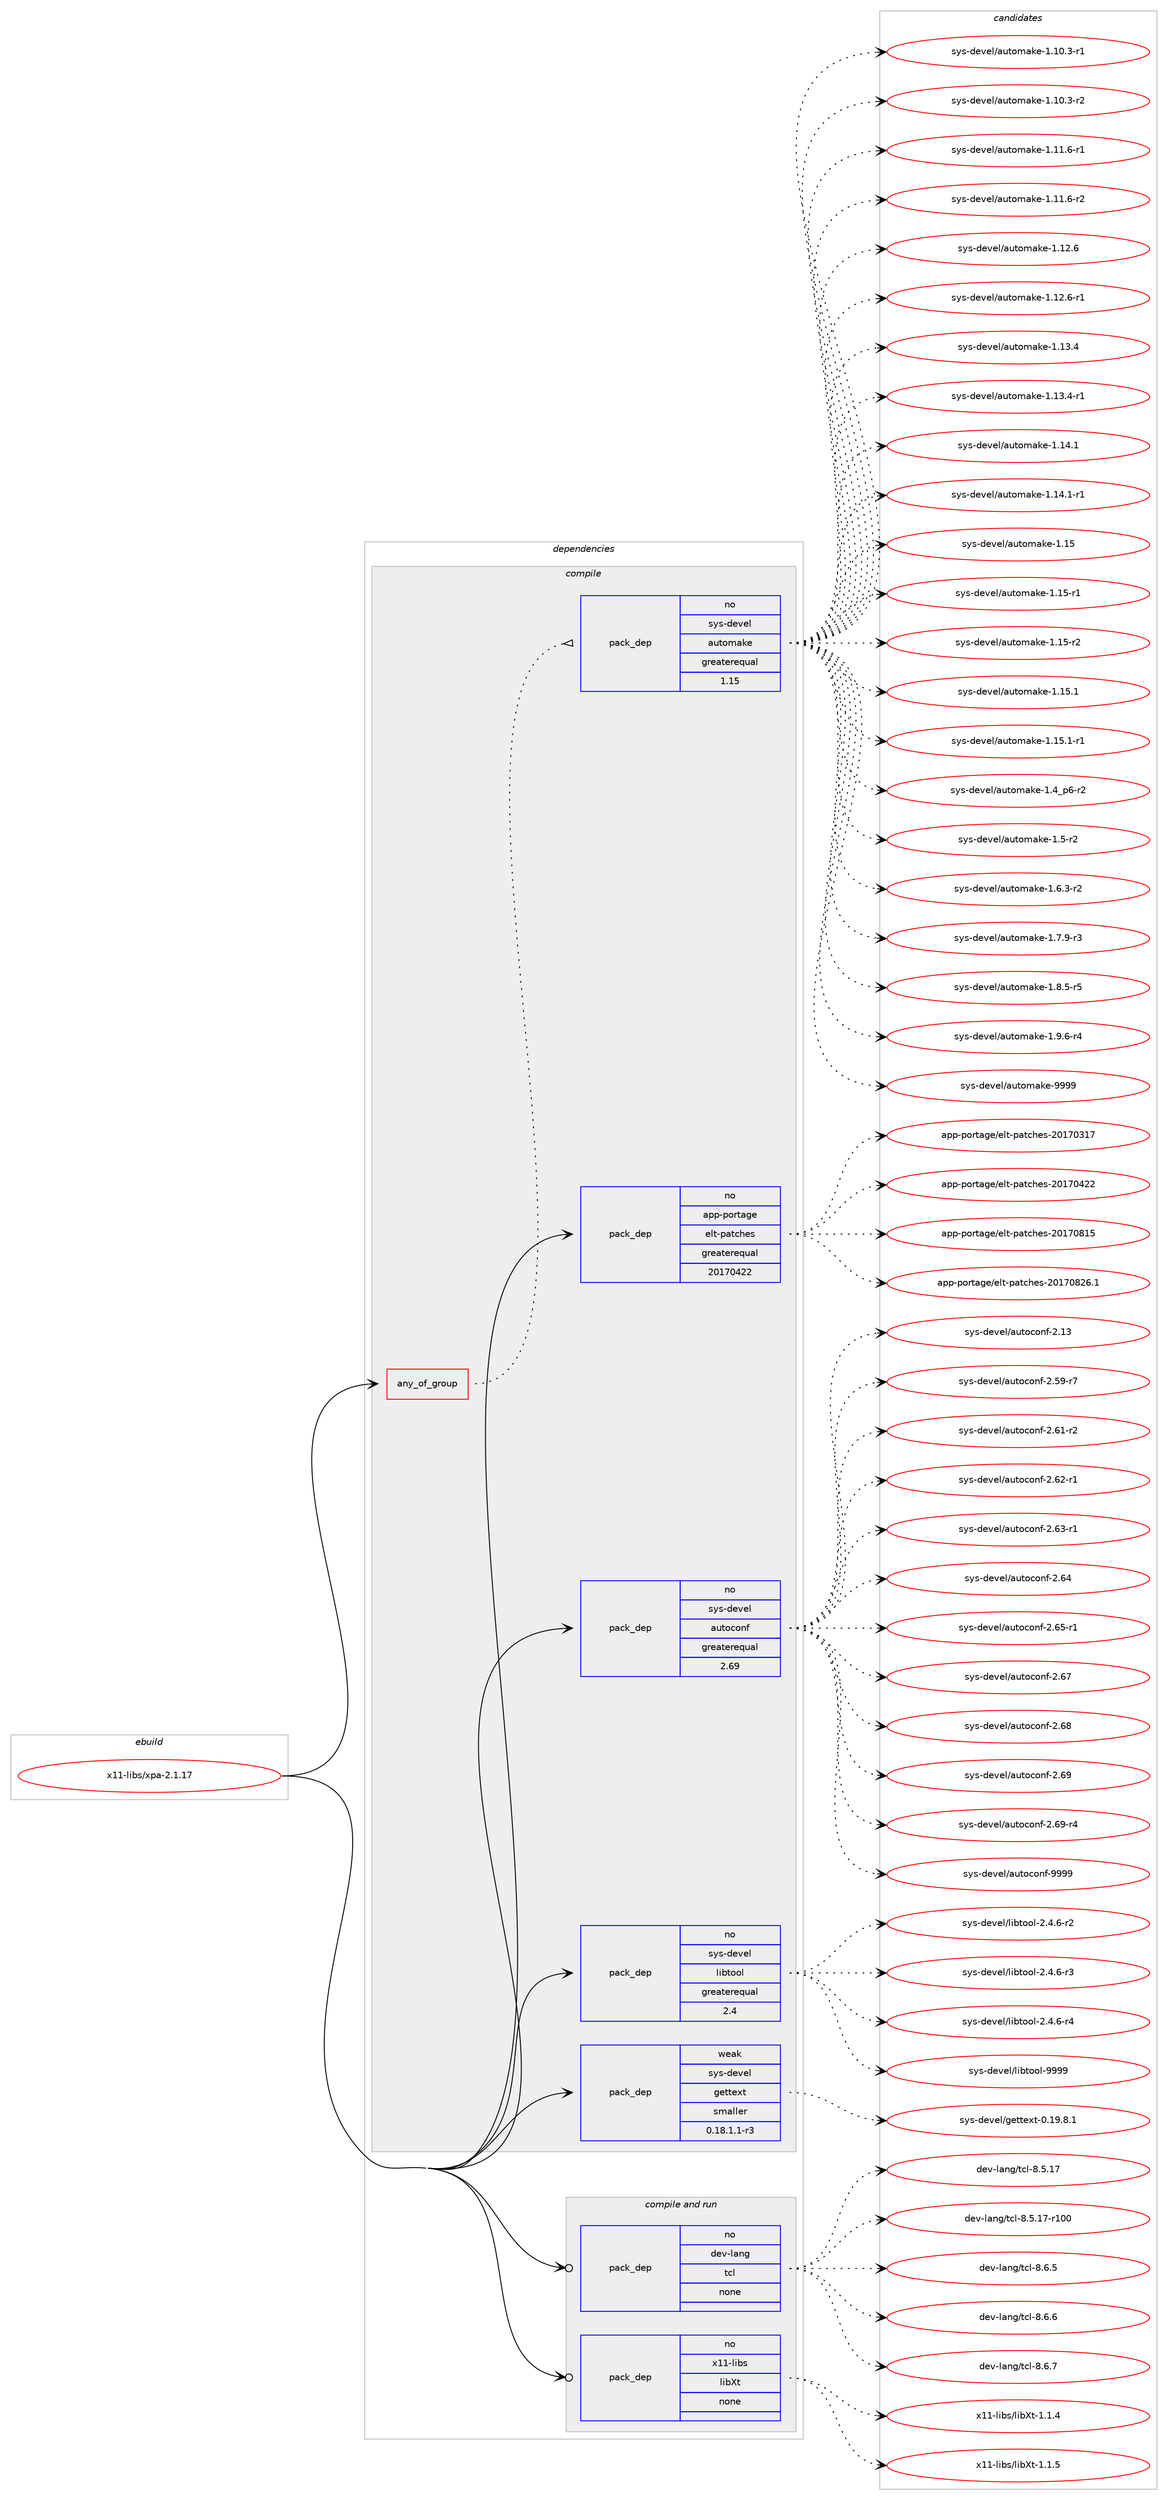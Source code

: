digraph prolog {

# *************
# Graph options
# *************

newrank=true;
concentrate=true;
compound=true;
graph [rankdir=LR,fontname=Helvetica,fontsize=10,ranksep=1.5];#, ranksep=2.5, nodesep=0.2];
edge  [arrowhead=vee];
node  [fontname=Helvetica,fontsize=10];

# **********
# The ebuild
# **********

subgraph cluster_leftcol {
color=gray;
rank=same;
label=<<i>ebuild</i>>;
id [label="x11-libs/xpa-2.1.17", color=red, width=4, href="../x11-libs/xpa-2.1.17.svg"];
}

# ****************
# The dependencies
# ****************

subgraph cluster_midcol {
color=gray;
label=<<i>dependencies</i>>;
subgraph cluster_compile {
fillcolor="#eeeeee";
style=filled;
label=<<i>compile</i>>;
subgraph any9427 {
dependency521407 [label=<<TABLE BORDER="0" CELLBORDER="1" CELLSPACING="0" CELLPADDING="4"><TR><TD CELLPADDING="10">any_of_group</TD></TR></TABLE>>, shape=none, color=red];subgraph pack388634 {
dependency521408 [label=<<TABLE BORDER="0" CELLBORDER="1" CELLSPACING="0" CELLPADDING="4" WIDTH="220"><TR><TD ROWSPAN="6" CELLPADDING="30">pack_dep</TD></TR><TR><TD WIDTH="110">no</TD></TR><TR><TD>sys-devel</TD></TR><TR><TD>automake</TD></TR><TR><TD>greaterequal</TD></TR><TR><TD>1.15</TD></TR></TABLE>>, shape=none, color=blue];
}
dependency521407:e -> dependency521408:w [weight=20,style="dotted",arrowhead="oinv"];
}
id:e -> dependency521407:w [weight=20,style="solid",arrowhead="vee"];
subgraph pack388635 {
dependency521409 [label=<<TABLE BORDER="0" CELLBORDER="1" CELLSPACING="0" CELLPADDING="4" WIDTH="220"><TR><TD ROWSPAN="6" CELLPADDING="30">pack_dep</TD></TR><TR><TD WIDTH="110">no</TD></TR><TR><TD>app-portage</TD></TR><TR><TD>elt-patches</TD></TR><TR><TD>greaterequal</TD></TR><TR><TD>20170422</TD></TR></TABLE>>, shape=none, color=blue];
}
id:e -> dependency521409:w [weight=20,style="solid",arrowhead="vee"];
subgraph pack388636 {
dependency521410 [label=<<TABLE BORDER="0" CELLBORDER="1" CELLSPACING="0" CELLPADDING="4" WIDTH="220"><TR><TD ROWSPAN="6" CELLPADDING="30">pack_dep</TD></TR><TR><TD WIDTH="110">no</TD></TR><TR><TD>sys-devel</TD></TR><TR><TD>autoconf</TD></TR><TR><TD>greaterequal</TD></TR><TR><TD>2.69</TD></TR></TABLE>>, shape=none, color=blue];
}
id:e -> dependency521410:w [weight=20,style="solid",arrowhead="vee"];
subgraph pack388637 {
dependency521411 [label=<<TABLE BORDER="0" CELLBORDER="1" CELLSPACING="0" CELLPADDING="4" WIDTH="220"><TR><TD ROWSPAN="6" CELLPADDING="30">pack_dep</TD></TR><TR><TD WIDTH="110">no</TD></TR><TR><TD>sys-devel</TD></TR><TR><TD>libtool</TD></TR><TR><TD>greaterequal</TD></TR><TR><TD>2.4</TD></TR></TABLE>>, shape=none, color=blue];
}
id:e -> dependency521411:w [weight=20,style="solid",arrowhead="vee"];
subgraph pack388638 {
dependency521412 [label=<<TABLE BORDER="0" CELLBORDER="1" CELLSPACING="0" CELLPADDING="4" WIDTH="220"><TR><TD ROWSPAN="6" CELLPADDING="30">pack_dep</TD></TR><TR><TD WIDTH="110">weak</TD></TR><TR><TD>sys-devel</TD></TR><TR><TD>gettext</TD></TR><TR><TD>smaller</TD></TR><TR><TD>0.18.1.1-r3</TD></TR></TABLE>>, shape=none, color=blue];
}
id:e -> dependency521412:w [weight=20,style="solid",arrowhead="vee"];
}
subgraph cluster_compileandrun {
fillcolor="#eeeeee";
style=filled;
label=<<i>compile and run</i>>;
subgraph pack388639 {
dependency521413 [label=<<TABLE BORDER="0" CELLBORDER="1" CELLSPACING="0" CELLPADDING="4" WIDTH="220"><TR><TD ROWSPAN="6" CELLPADDING="30">pack_dep</TD></TR><TR><TD WIDTH="110">no</TD></TR><TR><TD>dev-lang</TD></TR><TR><TD>tcl</TD></TR><TR><TD>none</TD></TR><TR><TD></TD></TR></TABLE>>, shape=none, color=blue];
}
id:e -> dependency521413:w [weight=20,style="solid",arrowhead="odotvee"];
subgraph pack388640 {
dependency521414 [label=<<TABLE BORDER="0" CELLBORDER="1" CELLSPACING="0" CELLPADDING="4" WIDTH="220"><TR><TD ROWSPAN="6" CELLPADDING="30">pack_dep</TD></TR><TR><TD WIDTH="110">no</TD></TR><TR><TD>x11-libs</TD></TR><TR><TD>libXt</TD></TR><TR><TD>none</TD></TR><TR><TD></TD></TR></TABLE>>, shape=none, color=blue];
}
id:e -> dependency521414:w [weight=20,style="solid",arrowhead="odotvee"];
}
subgraph cluster_run {
fillcolor="#eeeeee";
style=filled;
label=<<i>run</i>>;
}
}

# **************
# The candidates
# **************

subgraph cluster_choices {
rank=same;
color=gray;
label=<<i>candidates</i>>;

subgraph choice388634 {
color=black;
nodesep=1;
choice11512111545100101118101108479711711611110997107101454946494846514511449 [label="sys-devel/automake-1.10.3-r1", color=red, width=4,href="../sys-devel/automake-1.10.3-r1.svg"];
choice11512111545100101118101108479711711611110997107101454946494846514511450 [label="sys-devel/automake-1.10.3-r2", color=red, width=4,href="../sys-devel/automake-1.10.3-r2.svg"];
choice11512111545100101118101108479711711611110997107101454946494946544511449 [label="sys-devel/automake-1.11.6-r1", color=red, width=4,href="../sys-devel/automake-1.11.6-r1.svg"];
choice11512111545100101118101108479711711611110997107101454946494946544511450 [label="sys-devel/automake-1.11.6-r2", color=red, width=4,href="../sys-devel/automake-1.11.6-r2.svg"];
choice1151211154510010111810110847971171161111099710710145494649504654 [label="sys-devel/automake-1.12.6", color=red, width=4,href="../sys-devel/automake-1.12.6.svg"];
choice11512111545100101118101108479711711611110997107101454946495046544511449 [label="sys-devel/automake-1.12.6-r1", color=red, width=4,href="../sys-devel/automake-1.12.6-r1.svg"];
choice1151211154510010111810110847971171161111099710710145494649514652 [label="sys-devel/automake-1.13.4", color=red, width=4,href="../sys-devel/automake-1.13.4.svg"];
choice11512111545100101118101108479711711611110997107101454946495146524511449 [label="sys-devel/automake-1.13.4-r1", color=red, width=4,href="../sys-devel/automake-1.13.4-r1.svg"];
choice1151211154510010111810110847971171161111099710710145494649524649 [label="sys-devel/automake-1.14.1", color=red, width=4,href="../sys-devel/automake-1.14.1.svg"];
choice11512111545100101118101108479711711611110997107101454946495246494511449 [label="sys-devel/automake-1.14.1-r1", color=red, width=4,href="../sys-devel/automake-1.14.1-r1.svg"];
choice115121115451001011181011084797117116111109971071014549464953 [label="sys-devel/automake-1.15", color=red, width=4,href="../sys-devel/automake-1.15.svg"];
choice1151211154510010111810110847971171161111099710710145494649534511449 [label="sys-devel/automake-1.15-r1", color=red, width=4,href="../sys-devel/automake-1.15-r1.svg"];
choice1151211154510010111810110847971171161111099710710145494649534511450 [label="sys-devel/automake-1.15-r2", color=red, width=4,href="../sys-devel/automake-1.15-r2.svg"];
choice1151211154510010111810110847971171161111099710710145494649534649 [label="sys-devel/automake-1.15.1", color=red, width=4,href="../sys-devel/automake-1.15.1.svg"];
choice11512111545100101118101108479711711611110997107101454946495346494511449 [label="sys-devel/automake-1.15.1-r1", color=red, width=4,href="../sys-devel/automake-1.15.1-r1.svg"];
choice115121115451001011181011084797117116111109971071014549465295112544511450 [label="sys-devel/automake-1.4_p6-r2", color=red, width=4,href="../sys-devel/automake-1.4_p6-r2.svg"];
choice11512111545100101118101108479711711611110997107101454946534511450 [label="sys-devel/automake-1.5-r2", color=red, width=4,href="../sys-devel/automake-1.5-r2.svg"];
choice115121115451001011181011084797117116111109971071014549465446514511450 [label="sys-devel/automake-1.6.3-r2", color=red, width=4,href="../sys-devel/automake-1.6.3-r2.svg"];
choice115121115451001011181011084797117116111109971071014549465546574511451 [label="sys-devel/automake-1.7.9-r3", color=red, width=4,href="../sys-devel/automake-1.7.9-r3.svg"];
choice115121115451001011181011084797117116111109971071014549465646534511453 [label="sys-devel/automake-1.8.5-r5", color=red, width=4,href="../sys-devel/automake-1.8.5-r5.svg"];
choice115121115451001011181011084797117116111109971071014549465746544511452 [label="sys-devel/automake-1.9.6-r4", color=red, width=4,href="../sys-devel/automake-1.9.6-r4.svg"];
choice115121115451001011181011084797117116111109971071014557575757 [label="sys-devel/automake-9999", color=red, width=4,href="../sys-devel/automake-9999.svg"];
dependency521408:e -> choice11512111545100101118101108479711711611110997107101454946494846514511449:w [style=dotted,weight="100"];
dependency521408:e -> choice11512111545100101118101108479711711611110997107101454946494846514511450:w [style=dotted,weight="100"];
dependency521408:e -> choice11512111545100101118101108479711711611110997107101454946494946544511449:w [style=dotted,weight="100"];
dependency521408:e -> choice11512111545100101118101108479711711611110997107101454946494946544511450:w [style=dotted,weight="100"];
dependency521408:e -> choice1151211154510010111810110847971171161111099710710145494649504654:w [style=dotted,weight="100"];
dependency521408:e -> choice11512111545100101118101108479711711611110997107101454946495046544511449:w [style=dotted,weight="100"];
dependency521408:e -> choice1151211154510010111810110847971171161111099710710145494649514652:w [style=dotted,weight="100"];
dependency521408:e -> choice11512111545100101118101108479711711611110997107101454946495146524511449:w [style=dotted,weight="100"];
dependency521408:e -> choice1151211154510010111810110847971171161111099710710145494649524649:w [style=dotted,weight="100"];
dependency521408:e -> choice11512111545100101118101108479711711611110997107101454946495246494511449:w [style=dotted,weight="100"];
dependency521408:e -> choice115121115451001011181011084797117116111109971071014549464953:w [style=dotted,weight="100"];
dependency521408:e -> choice1151211154510010111810110847971171161111099710710145494649534511449:w [style=dotted,weight="100"];
dependency521408:e -> choice1151211154510010111810110847971171161111099710710145494649534511450:w [style=dotted,weight="100"];
dependency521408:e -> choice1151211154510010111810110847971171161111099710710145494649534649:w [style=dotted,weight="100"];
dependency521408:e -> choice11512111545100101118101108479711711611110997107101454946495346494511449:w [style=dotted,weight="100"];
dependency521408:e -> choice115121115451001011181011084797117116111109971071014549465295112544511450:w [style=dotted,weight="100"];
dependency521408:e -> choice11512111545100101118101108479711711611110997107101454946534511450:w [style=dotted,weight="100"];
dependency521408:e -> choice115121115451001011181011084797117116111109971071014549465446514511450:w [style=dotted,weight="100"];
dependency521408:e -> choice115121115451001011181011084797117116111109971071014549465546574511451:w [style=dotted,weight="100"];
dependency521408:e -> choice115121115451001011181011084797117116111109971071014549465646534511453:w [style=dotted,weight="100"];
dependency521408:e -> choice115121115451001011181011084797117116111109971071014549465746544511452:w [style=dotted,weight="100"];
dependency521408:e -> choice115121115451001011181011084797117116111109971071014557575757:w [style=dotted,weight="100"];
}
subgraph choice388635 {
color=black;
nodesep=1;
choice97112112451121111141169710310147101108116451129711699104101115455048495548514955 [label="app-portage/elt-patches-20170317", color=red, width=4,href="../app-portage/elt-patches-20170317.svg"];
choice97112112451121111141169710310147101108116451129711699104101115455048495548525050 [label="app-portage/elt-patches-20170422", color=red, width=4,href="../app-portage/elt-patches-20170422.svg"];
choice97112112451121111141169710310147101108116451129711699104101115455048495548564953 [label="app-portage/elt-patches-20170815", color=red, width=4,href="../app-portage/elt-patches-20170815.svg"];
choice971121124511211111411697103101471011081164511297116991041011154550484955485650544649 [label="app-portage/elt-patches-20170826.1", color=red, width=4,href="../app-portage/elt-patches-20170826.1.svg"];
dependency521409:e -> choice97112112451121111141169710310147101108116451129711699104101115455048495548514955:w [style=dotted,weight="100"];
dependency521409:e -> choice97112112451121111141169710310147101108116451129711699104101115455048495548525050:w [style=dotted,weight="100"];
dependency521409:e -> choice97112112451121111141169710310147101108116451129711699104101115455048495548564953:w [style=dotted,weight="100"];
dependency521409:e -> choice971121124511211111411697103101471011081164511297116991041011154550484955485650544649:w [style=dotted,weight="100"];
}
subgraph choice388636 {
color=black;
nodesep=1;
choice115121115451001011181011084797117116111991111101024550464951 [label="sys-devel/autoconf-2.13", color=red, width=4,href="../sys-devel/autoconf-2.13.svg"];
choice1151211154510010111810110847971171161119911111010245504653574511455 [label="sys-devel/autoconf-2.59-r7", color=red, width=4,href="../sys-devel/autoconf-2.59-r7.svg"];
choice1151211154510010111810110847971171161119911111010245504654494511450 [label="sys-devel/autoconf-2.61-r2", color=red, width=4,href="../sys-devel/autoconf-2.61-r2.svg"];
choice1151211154510010111810110847971171161119911111010245504654504511449 [label="sys-devel/autoconf-2.62-r1", color=red, width=4,href="../sys-devel/autoconf-2.62-r1.svg"];
choice1151211154510010111810110847971171161119911111010245504654514511449 [label="sys-devel/autoconf-2.63-r1", color=red, width=4,href="../sys-devel/autoconf-2.63-r1.svg"];
choice115121115451001011181011084797117116111991111101024550465452 [label="sys-devel/autoconf-2.64", color=red, width=4,href="../sys-devel/autoconf-2.64.svg"];
choice1151211154510010111810110847971171161119911111010245504654534511449 [label="sys-devel/autoconf-2.65-r1", color=red, width=4,href="../sys-devel/autoconf-2.65-r1.svg"];
choice115121115451001011181011084797117116111991111101024550465455 [label="sys-devel/autoconf-2.67", color=red, width=4,href="../sys-devel/autoconf-2.67.svg"];
choice115121115451001011181011084797117116111991111101024550465456 [label="sys-devel/autoconf-2.68", color=red, width=4,href="../sys-devel/autoconf-2.68.svg"];
choice115121115451001011181011084797117116111991111101024550465457 [label="sys-devel/autoconf-2.69", color=red, width=4,href="../sys-devel/autoconf-2.69.svg"];
choice1151211154510010111810110847971171161119911111010245504654574511452 [label="sys-devel/autoconf-2.69-r4", color=red, width=4,href="../sys-devel/autoconf-2.69-r4.svg"];
choice115121115451001011181011084797117116111991111101024557575757 [label="sys-devel/autoconf-9999", color=red, width=4,href="../sys-devel/autoconf-9999.svg"];
dependency521410:e -> choice115121115451001011181011084797117116111991111101024550464951:w [style=dotted,weight="100"];
dependency521410:e -> choice1151211154510010111810110847971171161119911111010245504653574511455:w [style=dotted,weight="100"];
dependency521410:e -> choice1151211154510010111810110847971171161119911111010245504654494511450:w [style=dotted,weight="100"];
dependency521410:e -> choice1151211154510010111810110847971171161119911111010245504654504511449:w [style=dotted,weight="100"];
dependency521410:e -> choice1151211154510010111810110847971171161119911111010245504654514511449:w [style=dotted,weight="100"];
dependency521410:e -> choice115121115451001011181011084797117116111991111101024550465452:w [style=dotted,weight="100"];
dependency521410:e -> choice1151211154510010111810110847971171161119911111010245504654534511449:w [style=dotted,weight="100"];
dependency521410:e -> choice115121115451001011181011084797117116111991111101024550465455:w [style=dotted,weight="100"];
dependency521410:e -> choice115121115451001011181011084797117116111991111101024550465456:w [style=dotted,weight="100"];
dependency521410:e -> choice115121115451001011181011084797117116111991111101024550465457:w [style=dotted,weight="100"];
dependency521410:e -> choice1151211154510010111810110847971171161119911111010245504654574511452:w [style=dotted,weight="100"];
dependency521410:e -> choice115121115451001011181011084797117116111991111101024557575757:w [style=dotted,weight="100"];
}
subgraph choice388637 {
color=black;
nodesep=1;
choice1151211154510010111810110847108105981161111111084550465246544511450 [label="sys-devel/libtool-2.4.6-r2", color=red, width=4,href="../sys-devel/libtool-2.4.6-r2.svg"];
choice1151211154510010111810110847108105981161111111084550465246544511451 [label="sys-devel/libtool-2.4.6-r3", color=red, width=4,href="../sys-devel/libtool-2.4.6-r3.svg"];
choice1151211154510010111810110847108105981161111111084550465246544511452 [label="sys-devel/libtool-2.4.6-r4", color=red, width=4,href="../sys-devel/libtool-2.4.6-r4.svg"];
choice1151211154510010111810110847108105981161111111084557575757 [label="sys-devel/libtool-9999", color=red, width=4,href="../sys-devel/libtool-9999.svg"];
dependency521411:e -> choice1151211154510010111810110847108105981161111111084550465246544511450:w [style=dotted,weight="100"];
dependency521411:e -> choice1151211154510010111810110847108105981161111111084550465246544511451:w [style=dotted,weight="100"];
dependency521411:e -> choice1151211154510010111810110847108105981161111111084550465246544511452:w [style=dotted,weight="100"];
dependency521411:e -> choice1151211154510010111810110847108105981161111111084557575757:w [style=dotted,weight="100"];
}
subgraph choice388638 {
color=black;
nodesep=1;
choice1151211154510010111810110847103101116116101120116454846495746564649 [label="sys-devel/gettext-0.19.8.1", color=red, width=4,href="../sys-devel/gettext-0.19.8.1.svg"];
dependency521412:e -> choice1151211154510010111810110847103101116116101120116454846495746564649:w [style=dotted,weight="100"];
}
subgraph choice388639 {
color=black;
nodesep=1;
choice1001011184510897110103471169910845564653464955 [label="dev-lang/tcl-8.5.17", color=red, width=4,href="../dev-lang/tcl-8.5.17.svg"];
choice100101118451089711010347116991084556465346495545114494848 [label="dev-lang/tcl-8.5.17-r100", color=red, width=4,href="../dev-lang/tcl-8.5.17-r100.svg"];
choice10010111845108971101034711699108455646544653 [label="dev-lang/tcl-8.6.5", color=red, width=4,href="../dev-lang/tcl-8.6.5.svg"];
choice10010111845108971101034711699108455646544654 [label="dev-lang/tcl-8.6.6", color=red, width=4,href="../dev-lang/tcl-8.6.6.svg"];
choice10010111845108971101034711699108455646544655 [label="dev-lang/tcl-8.6.7", color=red, width=4,href="../dev-lang/tcl-8.6.7.svg"];
dependency521413:e -> choice1001011184510897110103471169910845564653464955:w [style=dotted,weight="100"];
dependency521413:e -> choice100101118451089711010347116991084556465346495545114494848:w [style=dotted,weight="100"];
dependency521413:e -> choice10010111845108971101034711699108455646544653:w [style=dotted,weight="100"];
dependency521413:e -> choice10010111845108971101034711699108455646544654:w [style=dotted,weight="100"];
dependency521413:e -> choice10010111845108971101034711699108455646544655:w [style=dotted,weight="100"];
}
subgraph choice388640 {
color=black;
nodesep=1;
choice12049494510810598115471081059888116454946494652 [label="x11-libs/libXt-1.1.4", color=red, width=4,href="../x11-libs/libXt-1.1.4.svg"];
choice12049494510810598115471081059888116454946494653 [label="x11-libs/libXt-1.1.5", color=red, width=4,href="../x11-libs/libXt-1.1.5.svg"];
dependency521414:e -> choice12049494510810598115471081059888116454946494652:w [style=dotted,weight="100"];
dependency521414:e -> choice12049494510810598115471081059888116454946494653:w [style=dotted,weight="100"];
}
}

}
